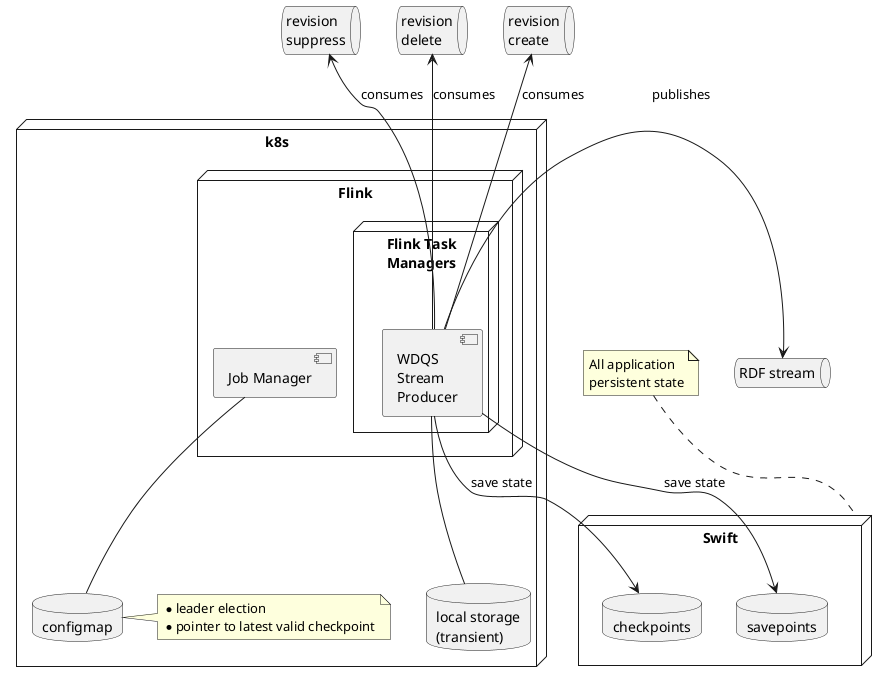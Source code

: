 @startuml

node k8s {
  database "local storage\n(transient)" as local
  database configmap
  note right
    * leader election
    * pointer to latest valid checkpoint
  end note
  node Flink {
    [Job Manager] as job_manager
    node "Flink Task\nManagers" as task_manager {
      [WDQS\nStream\nProducer] as producer
    }
    producer -- local
    job_manager -- configmap
  }
}

queue "RDF stream" as rdf_stream

producer -right-> rdf_stream: publishes



queue "revision\ncreate" as create
queue "revision\ndelete" as delete
queue "revision\nsuppress" as suppress

producer -up-> create: consumes
producer -up-> delete: consumes
producer -up-> suppress: consumes

node Swift {
  database savepoints
  database checkpoints
}

note top of Swift
  All application
  persistent state
end note

producer --> savepoints: save state
producer --> checkpoints: save state

@enduml